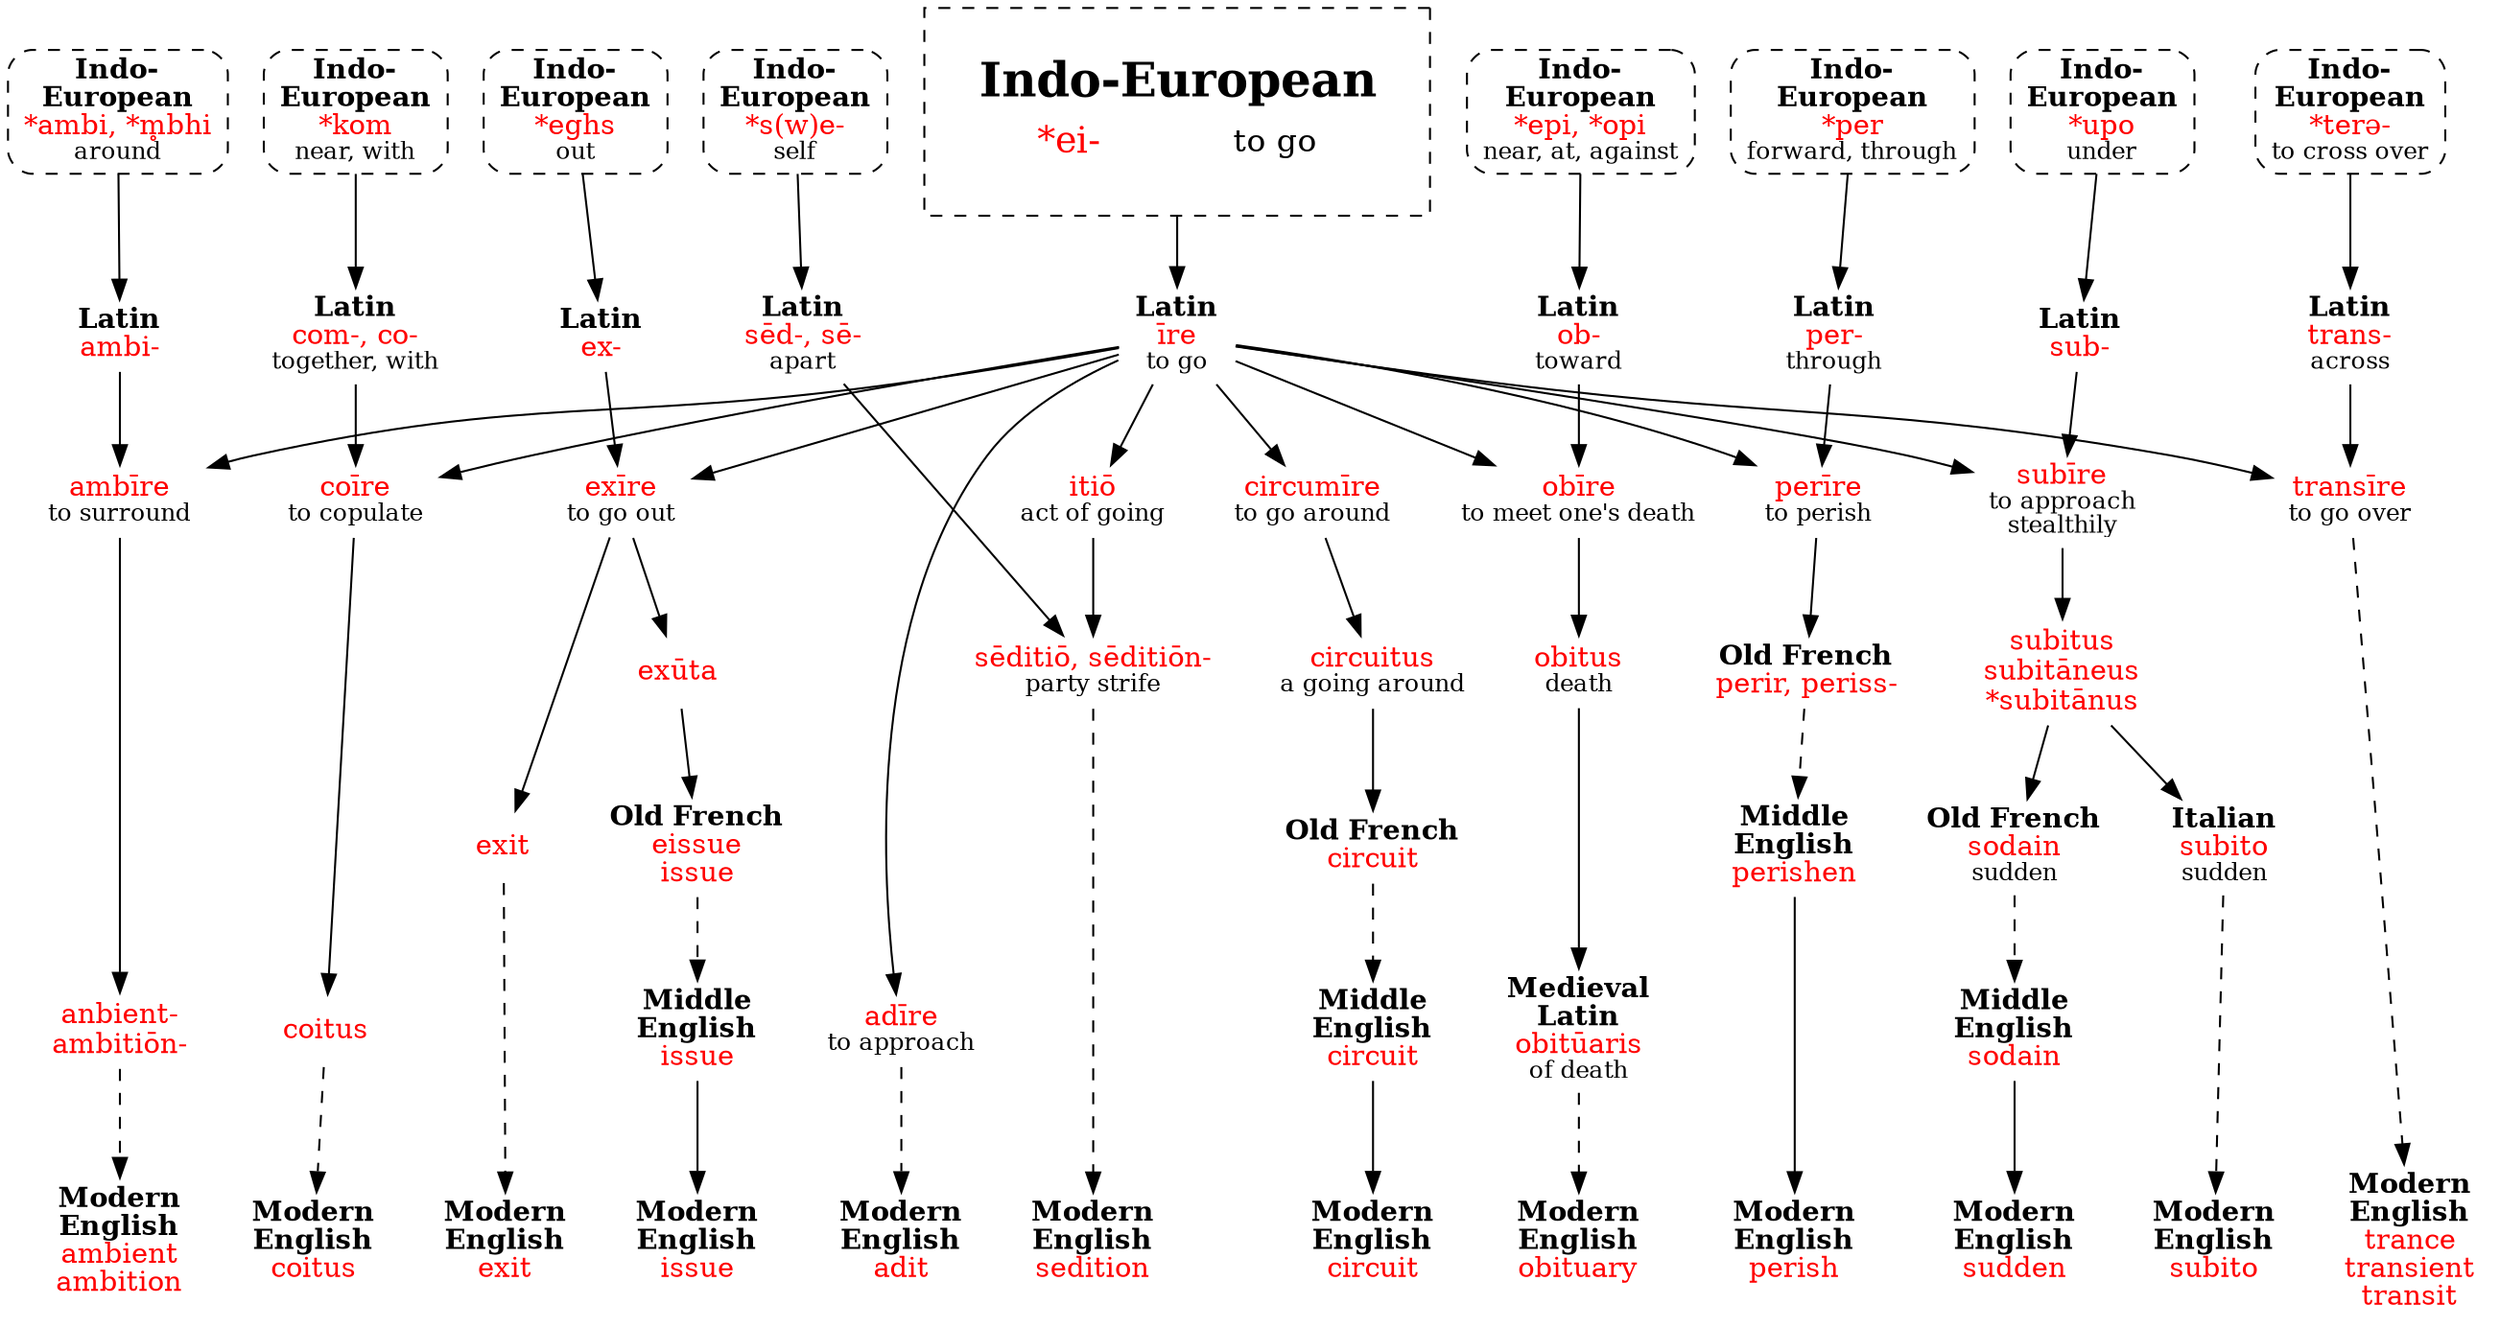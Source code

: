 strict digraph {
/* sources: AHD */
node [shape=none]

eiIE [label=<<table border="0"><tr><td colspan="2"><font point-size="24"><b>Indo-European</b></font></td></tr><tr><td><font point-size="18" color="red">*ei-</font></td><td><font point-size="16">to go</font></td></tr></table>> tooltip="Indo-European \"*ei-\" to go" shape=rect style=dashed peripheries=1 margin=.3 URL="ei-go0.svg"]

// ambient, ambition
ireL [label=<<b>Latin</b><br/><font color="red">īre</font><br/><font point-size="12">to go</font>>]
ambiIE [label=<<b>Indo-<br/>European</b><br/><font color="red">*ambi, *m̥bhi</font><br/><font point-size="12">around</font>> shape=box style="dashed,rounded" URL="ambi-around.svg"]
ambiL [label=<<b>Latin</b><br/><font color="red">ambi-</font>>]
ambireL [label=<<font color="red">ambīre</font><br/><font point-size="12">to surround</font>>]
ambientL [label=<<font color="red">anbient-<br/>ambitiōn-</font>>]
ambient [label=<<b>Modern<br/>English</b><br/><font color="red">ambient<br/>ambition</font>>]
eiIE -> ireL
ambiIE -> ambiL
{ ambiL ireL } -> ambireL -> ambientL
ambientL -> ambient [style=dashed]

// circuit
circumireL [label=<<font color="red">circumīre</font><br/><font point-size="12">to go around</font>>]
circuitusL [label=<<font color="red">circuitus</font><br/><font point-size="12">a going around</font>>]
circuitOF [label=<<b>Old French</b><br/><font color="red">circuit</font>>]
circuitME [label=<<b>Middle<br/>English</b><br/><font color="red">circuit</font>>]
circuit [label=<<b>Modern<br/>English</b><br/><font color="red">circuit</font>>]
ireL -> circumireL -> circuitusL -> circuitOF 
circuitOF -> circuitME [style=dashed]
circuitME -> circuit

// coitus
komIE [label=<<b>Indo-<br/>European</b><br/><font color="red">*kom</font><br/><font point-size="12">near, with</font>> shape=box style="dashed,rounded" URL="kom-with.svg"]
coL [label=<<b>Latin</b><br/><font color="red">com-, co-</font><br/><font point-size="12">together, with</font>>]
coireL [label=<<font color="red">coīre</font><br/><font point-size="12">to copulate</font>>]
coitusL [label=<<font color="red">coitus</font>>]
coitus [label=<<b>Modern<br/>English</b><br/><font color="red">coitus</font>>]
komIE -> coL
{ coL ireL } -> coireL -> coitusL
coitusL -> coitus [style=dashed]

// exit
eghsIE [label=<<b>Indo-<br/>European</b><br/><font color="red">*eghs</font><br/><font point-size="12">out</font>> shape=box style="dashed,rounded" URL="eghs-out.svg"]
exL [label=<<b>Latin</b><br/><font color="red">ex-</font>>]
exireL [label=<<font color="red">exīre</font><br/><font point-size="12">to go out</font>>]
exitL [label=<<font color="red">exit</font>>]
exit [label=<<b>Modern<br/>English</b><br/><font color="red">exit</font>>]
eghsIE -> exL
{ exL ireL } -> exireL -> exitL
exitL -> exit [style=dashed]

// issue
exutaL [label=<<font color="red">exūta</font>>]
issueOF [label=<<b>Old French</b><br/><font color="red">eissue<br/>issue</font>>]
issueME [label=<<b>Middle<br/>English</b><br/><font color="red">issue</font>>]
issue [label=<<b>Modern<br/>English</b><br/><font color="red">issue</font>>]
exireL -> exutaL -> issueOF 
issueOF -> issueME [style=dashed]
issueME -> issue

// obituary
epiIE [label=<<b>Indo-<br/>European</b><br/><font color="red">*epi, *opi</font><br/><font point-size="12">near, at, against</font>> shape=box style="dashed,rounded" URL="epi-near.svg"]
obL [label=<<b>Latin</b><br/><font color="red">ob-</font><br/><font point-size="12">toward</font>>]
obireL [label=<<font color="red">obīre</font><br/><font point-size="12">to meet one's death</font>>]
obitusL [label=<<font color="red">obitus</font><br/><font point-size="12">death</font>>]
obituarisL [label=<<b>Medieval<br/>Latin</b><br/><font color="red">obitūaris</font><br/><font point-size="12">of death</font>>]
obituary [label=<<b>Modern<br/>English</b><br/><font color="red">obituary</font>>]
epiIE -> obL 
{ obL ireL } -> obireL -> obitusL -> obituarisL
obituarisL -> obituary [style=dashed]

// perish
perIE [label=<<b>Indo-<br/>European</b><br/><font color="red">*per</font><br/><font point-size="12">forward, through</font>> shape=box style="dashed,rounded" URL="per-peri.svg"]
perL [label=<<b>Latin</b><br/><font color="red">per-</font><br/><font point-size="12">through</font>>]
perireL [label=<<font color="red">perīre</font><br/><font point-size="12">to perish</font>>]
perirOF [label=<<b>Old French</b><br/><font color="red">perir, periss-</font>>]
perishenME [label=<<b>Middle<br/>English</b><br/><font color="red">perishen</font>>]
perish [label=<<b>Modern<br/>English</b><br/><font color="red">perish</font>>]
perIE -> perL
{ perL ireL } -> perireL -> perirOF
perirOF -> perishenME [style=dashed]
perishenME -> perish

// sudden
upoIE [label=<<b>Indo-<br/>European</b><br/><font color="red">*upo</font><br/><font point-size="12">under</font>> shape=box style="dashed,rounded" URL="upo-under.svg"]
subL [label=<<b>Latin</b><br/><font color="red">sub-</font>>]
subireL [label=<<font color="red">subīre</font><br/><font point-size="12">to approach<br/>stealthily</font>>]
subitusL [label=<<font color="red">subitus<br/>subitāneus<br/>*subitānus</font>>]
sodainOF [label=<<b>Old French</b><br/><font color="red">sodain</font><br/><font point-size="12">sudden</font>>]
sodainME [label=<<b>Middle<br/>English</b><br/><font color="red">sodain</font>>]
sudden [label=<<b>Modern<br/>English</b><br/><font color="red">sudden</font>>]
upoIE -> subL 
{ subL ireL } -> subireL -> subitusL -> sodainOF
sodainOF -> sodainME [style=dashed]
sodainME -> sudden

// subito
subitoI [label=<<b>Italian</b><br/><font color="red">subito</font><br/><font point-size="12">sudden</font>>]
subito [label=<<b>Modern<br/>English</b><br/><font color="red">subito</font>>]
subitusL -> subitoI
subitoI -> subito [style=dashed]

// trance, transient, transit
tereIE [label=<<b>Indo-<br/>European</b><br/><font color="red">*terə-</font><br/><font point-size="12">to cross over</font>> shape=box style="dashed,rounded" URL="tere-cross.svg"]
transL [label=<<b>Latin</b><br/><font color="red">trans-</font><br/><font point-size="12">across</font>>]
transireL [label=<<font color="red">transīre</font><br/><font point-size="12">to go over</font>>]
trance [label=<<b>Modern<br/>English</b><br/><font color="red">trance<br/>transient<br/>transit</font>>]
tereIE -> transL 
{ transL ireL } -> transireL 
transireL -> trance [style=dashed]

// adit
adireL [label=<<font color="red">adīre</font><br/><font point-size="12">to approach</font>>]
adit [label=<<b>Modern<br/>English</b><br/><font color="red">adit</font>>]
ireL -> adireL
adireL -> adit [style=dashed]

// sedition
itioL [label=<<font color="red">itiō</font><br/><font point-size="12">act of going</font>>]
sweIE [label=<<b>Indo-<br/>European</b><br/><font color="red">*s(w)e-</font><br/><font point-size="12">self</font>> shape=box style="dashed,rounded" URL="swe-self.svg"]
sedL [label=<<b>Latin</b><br/><font color="red">sēd-, sē-</font><br/><font point-size="12">apart</font>>]
seditioL [label=<<font color="red">sēditiō, sēditiōn-</font><br/><font point-size="12">party strife</font>>]
sedition [label=<<b>Modern<br/>English</b><br/><font color="red">sedition</font>>]
ireL -> itioL
sweIE -> sedL
{ sedL itioL } -> seditioL
seditioL -> sedition [style=dashed]

{ rank=sink ambient circuit coitus exit issue obituary perish sudden trance adit sedition subito }
{ rank=same ambiIE komIE eghsIE epiIE perIE upoIE tereIE sweIE }
}

